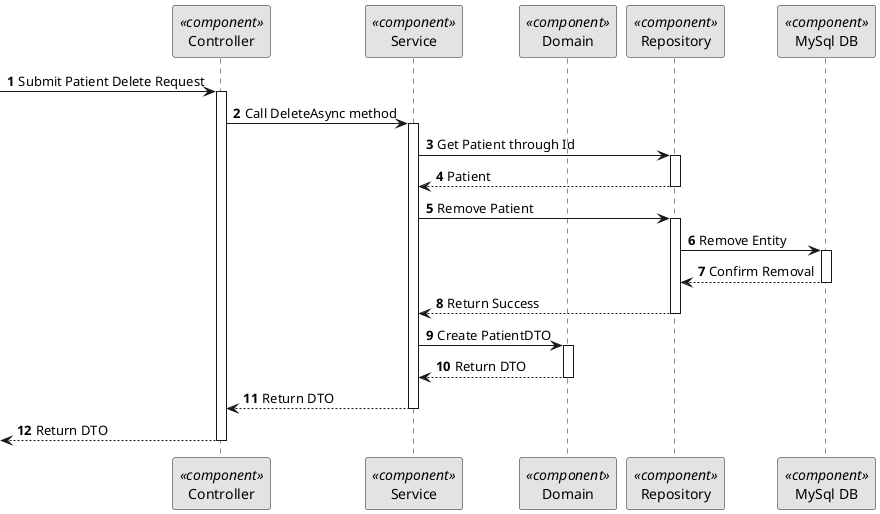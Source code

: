 @startuml 5.1.10
skinparam monochrome true
skinparam packageStyle rectangle
skinparam shadowing false

autonumber

participant "Controller" as CTRL <<component>>
participant "Service" as SERV <<component>>
participant "Domain" as DOM <<component>>
participant "Repository" as REPO <<component>>
participant "MySql DB" as BDD <<component>>

-> CTRL: Submit Patient Delete Request
activate CTRL

CTRL -> SERV: Call DeleteAsync method
activate SERV

SERV -> REPO: Get Patient through Id
activate REPO

REPO --> SERV: Patient
deactivate REPO

SERV -> REPO : Remove Patient
activate REPO

REPO -> BDD : Remove Entity
activate BDD

BDD --> REPO : Confirm Removal
deactivate BDD

REPO --> SERV : Return Success
deactivate REPO

SERV -> DOM : Create PatientDTO
activate DOM

DOM --> SERV : Return DTO
deactivate DOM

SERV --> CTRL : Return DTO
deactivate SERV

<-- CTRL  : Return DTO
deactivate CTRL

@enduml